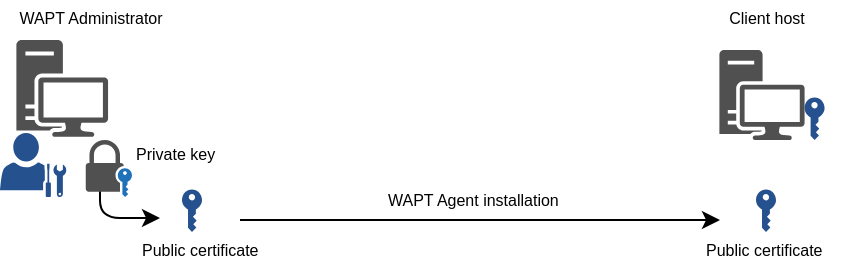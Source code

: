 <mxfile version="12.4.2" type="device" pages="1"><diagram id="8bdd6c08-88ac-fe03-571e-d6de7b08fe28" name="Page-1"><mxGraphModel dx="563" dy="327" grid="1" gridSize="10" guides="1" tooltips="1" connect="1" arrows="1" fold="1" page="1" pageScale="1.5" pageWidth="1169" pageHeight="826" background="none" math="0" shadow="0"><root><mxCell id="0"/><mxCell id="1" parent="0"/><mxCell id="13" value="" style="endArrow=classic;html=1;" parent="1" edge="1"><mxGeometry width="50" height="50" relative="1" as="geometry"><mxPoint x="390" y="470" as="sourcePoint"/><mxPoint x="630" y="470" as="targetPoint"/></mxGeometry></mxCell><mxCell id="15" value="" style="endArrow=classic;html=1;entryX=0;entryY=0.5;exitX=0.227;exitY=1.026;exitPerimeter=0;" parent="1" edge="1"><mxGeometry width="50" height="50" relative="1" as="geometry"><mxPoint x="319.994" y="451.572" as="sourcePoint"/><mxPoint x="350" y="469" as="targetPoint"/><Array as="points"><mxPoint x="320" y="469"/></Array></mxGeometry></mxCell><mxCell id="16" value="&lt;font style=&quot;font-size: 8px&quot;&gt;Private key&lt;/font&gt;" style="text;html=1;resizable=0;points=[];autosize=1;align=left;verticalAlign=middle;spacingTop=-4;" parent="1" vertex="1"><mxGeometry x="336" y="428.44" width="60" height="20" as="geometry"/></mxCell><mxCell id="17" value="&lt;span style=&quot;font-size: 8px&quot;&gt;Public certificate&lt;/span&gt;" style="text;html=1;resizable=0;points=[];autosize=1;align=left;verticalAlign=middle;spacingTop=-4;" parent="1" vertex="1"><mxGeometry x="339" y="476" width="70" height="20" as="geometry"/></mxCell><mxCell id="18" value="&lt;font style=&quot;font-size: 8px&quot;&gt;WAPT Agent installation&lt;/font&gt;" style="text;html=1;resizable=0;points=[];autosize=1;align=left;verticalAlign=middle;spacingTop=-4;" parent="1" vertex="1"><mxGeometry x="462" y="451" width="100" height="20" as="geometry"/></mxCell><mxCell id="19" value="&lt;font style=&quot;font-size: 8px&quot;&gt;Public certificate&lt;/font&gt;" style="text;html=1;resizable=0;points=[];autosize=1;align=left;verticalAlign=middle;spacingTop=-4;" parent="1" vertex="1"><mxGeometry x="621" y="476" width="70" height="20" as="geometry"/></mxCell><mxCell id="20" value="&lt;font style=&quot;font-size: 8px&quot;&gt;WAPT Administrator&lt;/font&gt;" style="text;html=1;resizable=0;points=[];autosize=1;align=center;verticalAlign=middle;spacingTop=-4;" parent="1" vertex="1"><mxGeometry x="270" y="360" width="90" height="20" as="geometry"/></mxCell><mxCell id="21" value="&lt;font style=&quot;font-size: 8px&quot;&gt;Client host&lt;/font&gt;" style="text;html=1;resizable=0;points=[];autosize=1;align=center;verticalAlign=middle;spacingTop=-4;" parent="1" vertex="1"><mxGeometry x="628" y="360" width="50" height="20" as="geometry"/></mxCell><mxCell id="sRL0KseoGp7BstPSGXvS-29" value="" style="group" vertex="1" connectable="0" parent="1"><mxGeometry x="629.7" y="385.0" width="52.59" height="45" as="geometry"/></mxCell><mxCell id="sRL0KseoGp7BstPSGXvS-31" value="" style="pointerEvents=1;shadow=0;dashed=0;html=1;strokeColor=none;labelPosition=center;verticalLabelPosition=bottom;verticalAlign=top;outlineConnect=0;align=center;shape=mxgraph.office.security.key_permissions;fillColor=#26518f;aspect=fixed;" vertex="1" parent="sRL0KseoGp7BstPSGXvS-29"><mxGeometry x="42.59" y="23.79" width="10" height="21.21" as="geometry"/></mxCell><mxCell id="sRL0KseoGp7BstPSGXvS-30" value="" style="pointerEvents=1;shadow=0;dashed=0;html=1;strokeColor=none;fillColor=#505050;labelPosition=center;verticalLabelPosition=bottom;verticalAlign=top;outlineConnect=0;align=center;shape=mxgraph.office.devices.workstation;" vertex="1" parent="1"><mxGeometry x="629.7" y="385.0" width="42.59" height="45" as="geometry"/></mxCell><mxCell id="sRL0KseoGp7BstPSGXvS-32" value="" style="pointerEvents=1;shadow=0;dashed=0;html=1;strokeColor=none;labelPosition=center;verticalLabelPosition=bottom;verticalAlign=top;outlineConnect=0;align=center;shape=mxgraph.office.security.key_permissions;fillColor=#26518f;aspect=fixed;" vertex="1" parent="1"><mxGeometry x="648" y="454.79" width="10" height="21.21" as="geometry"/></mxCell><mxCell id="sRL0KseoGp7BstPSGXvS-33" value="" style="pointerEvents=1;shadow=0;dashed=0;html=1;strokeColor=none;labelPosition=center;verticalLabelPosition=bottom;verticalAlign=top;outlineConnect=0;align=center;shape=mxgraph.office.security.key_permissions;fillColor=#26518f;aspect=fixed;" vertex="1" parent="1"><mxGeometry x="361.0" y="454.79" width="10" height="21.21" as="geometry"/></mxCell><mxCell id="sRL0KseoGp7BstPSGXvS-35" value="" style="pointerEvents=1;shadow=0;dashed=0;html=1;strokeColor=none;fillColor=#505050;labelPosition=center;verticalLabelPosition=bottom;verticalAlign=top;outlineConnect=0;align=center;shape=mxgraph.office.devices.workstation;" vertex="1" parent="1"><mxGeometry x="278.196" y="379.999" width="45.839" height="48.438" as="geometry"/></mxCell><mxCell id="sRL0KseoGp7BstPSGXvS-36" value="" style="pointerEvents=1;shadow=0;dashed=0;html=1;strokeColor=none;fillColor=#505050;labelPosition=center;verticalLabelPosition=bottom;verticalAlign=top;outlineConnect=0;align=center;shape=mxgraph.office.security.lock_with_key_security_blue;" vertex="1" parent="1"><mxGeometry x="312.873" y="430" width="23.127" height="28.544" as="geometry"/></mxCell><mxCell id="sRL0KseoGp7BstPSGXvS-37" value="" style="pointerEvents=1;shadow=0;dashed=0;html=1;strokeColor=none;fillColor=#26518f;labelPosition=center;verticalLabelPosition=bottom;verticalAlign=top;outlineConnect=0;align=center;shape=mxgraph.office.users.administrator;" vertex="1" parent="1"><mxGeometry x="270" y="426.537" width="33.143" height="32.003" as="geometry"/></mxCell></root></mxGraphModel></diagram></mxfile>
